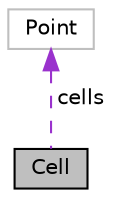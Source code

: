 digraph "Cell"
{
 // LATEX_PDF_SIZE
  edge [fontname="Helvetica",fontsize="10",labelfontname="Helvetica",labelfontsize="10"];
  node [fontname="Helvetica",fontsize="10",shape=record];
  Node1 [label="Cell",height=0.2,width=0.4,color="black", fillcolor="grey75", style="filled", fontcolor="black",tooltip="This is a Java program that defines a Cell class."];
  Node2 -> Node1 [dir="back",color="darkorchid3",fontsize="10",style="dashed",label=" cells" ,fontname="Helvetica"];
  Node2 [label="Point",height=0.2,width=0.4,color="grey75", fillcolor="white", style="filled",tooltip=" "];
}
